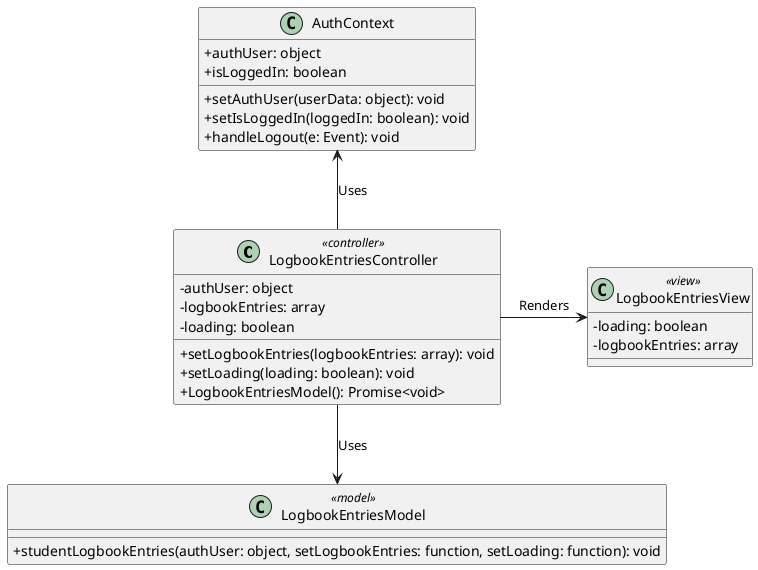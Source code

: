 @startuml logbook entries component
skinparam classAttributeIconSize 0

class LogbookEntriesController <<controller>> {
  - authUser: object
  - logbookEntries: array
  - loading: boolean
  + setLogbookEntries(logbookEntries: array): void
  + setLoading(loading: boolean): void
  + LogbookEntriesModel(): Promise<void>
}

class AuthContext {
  + authUser: object
  + isLoggedIn: boolean
  + setAuthUser(userData: object): void
  + setIsLoggedIn(loggedIn: boolean): void
  + handleLogout(e: Event): void
}

class LogbookEntriesView <<view>> {
  - loading: boolean
  - logbookEntries: array
}

class LogbookEntriesModel <<model>> {
  + studentLogbookEntries(authUser: object, setLogbookEntries: function, setLoading: function): void
}

LogbookEntriesController -up-> AuthContext: Uses
LogbookEntriesController -right-> LogbookEntriesView: Renders
LogbookEntriesController --> LogbookEntriesModel: Uses

@enduml
